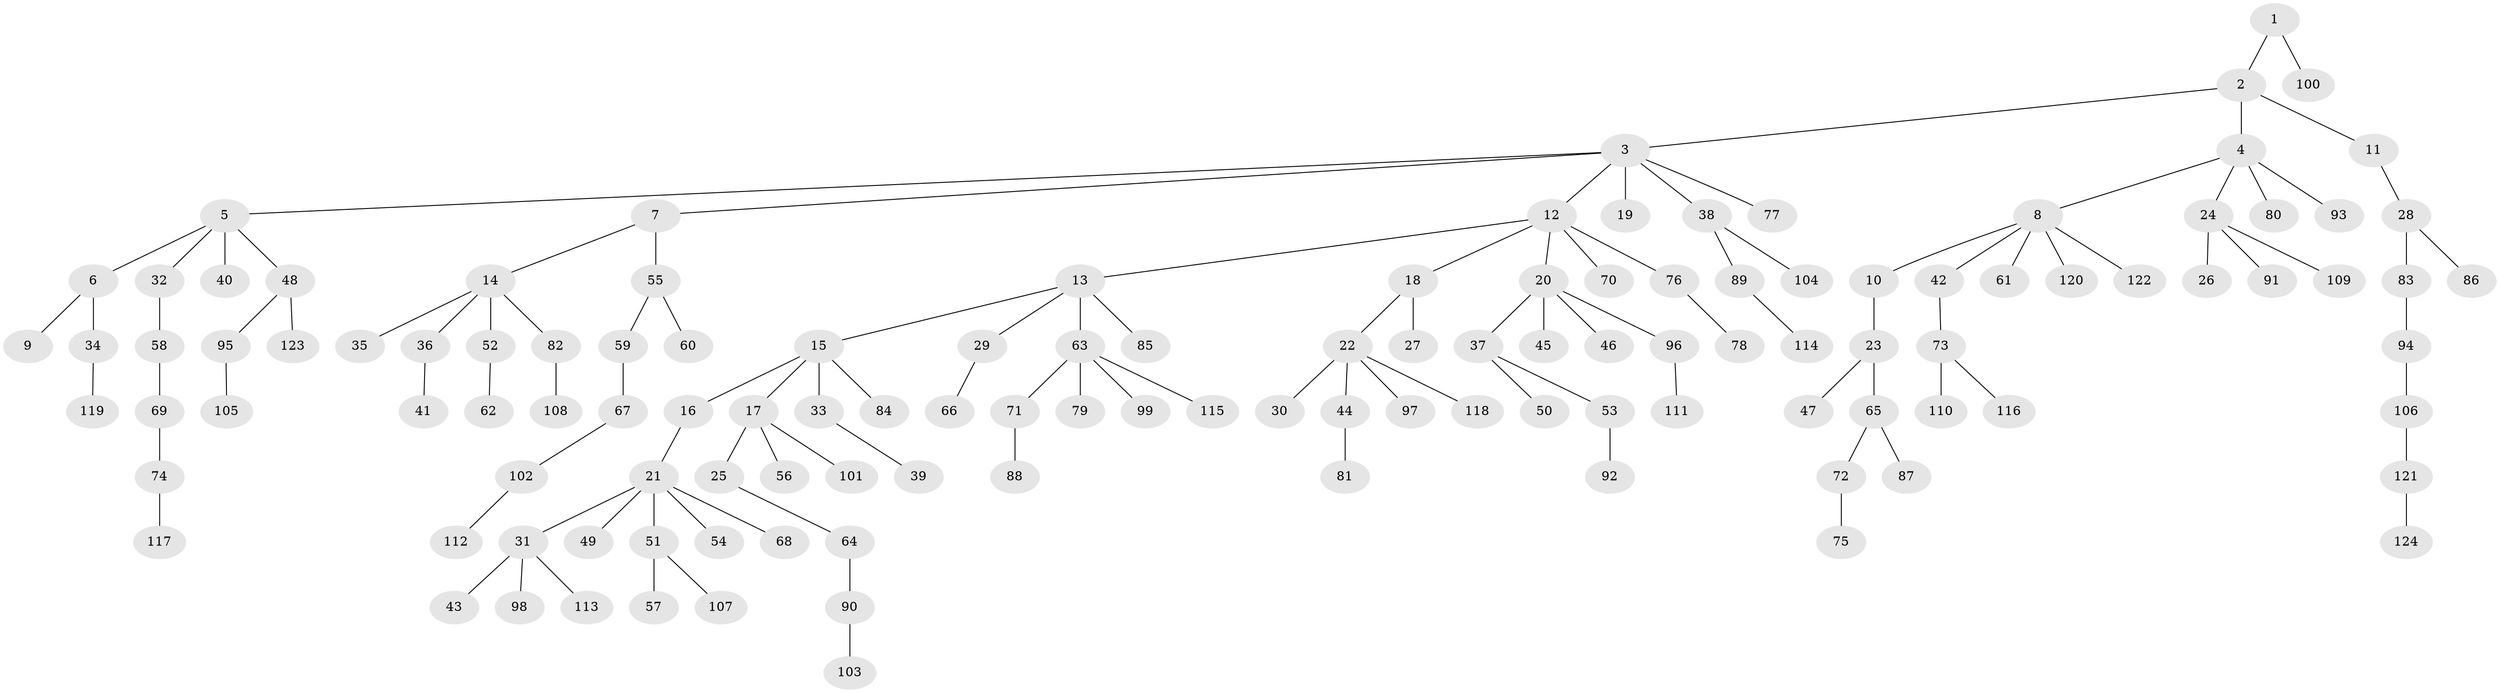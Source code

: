 // Generated by graph-tools (version 1.1) at 2025/11/02/27/25 16:11:25]
// undirected, 124 vertices, 123 edges
graph export_dot {
graph [start="1"]
  node [color=gray90,style=filled];
  1;
  2;
  3;
  4;
  5;
  6;
  7;
  8;
  9;
  10;
  11;
  12;
  13;
  14;
  15;
  16;
  17;
  18;
  19;
  20;
  21;
  22;
  23;
  24;
  25;
  26;
  27;
  28;
  29;
  30;
  31;
  32;
  33;
  34;
  35;
  36;
  37;
  38;
  39;
  40;
  41;
  42;
  43;
  44;
  45;
  46;
  47;
  48;
  49;
  50;
  51;
  52;
  53;
  54;
  55;
  56;
  57;
  58;
  59;
  60;
  61;
  62;
  63;
  64;
  65;
  66;
  67;
  68;
  69;
  70;
  71;
  72;
  73;
  74;
  75;
  76;
  77;
  78;
  79;
  80;
  81;
  82;
  83;
  84;
  85;
  86;
  87;
  88;
  89;
  90;
  91;
  92;
  93;
  94;
  95;
  96;
  97;
  98;
  99;
  100;
  101;
  102;
  103;
  104;
  105;
  106;
  107;
  108;
  109;
  110;
  111;
  112;
  113;
  114;
  115;
  116;
  117;
  118;
  119;
  120;
  121;
  122;
  123;
  124;
  1 -- 2;
  1 -- 100;
  2 -- 3;
  2 -- 4;
  2 -- 11;
  3 -- 5;
  3 -- 7;
  3 -- 12;
  3 -- 19;
  3 -- 38;
  3 -- 77;
  4 -- 8;
  4 -- 24;
  4 -- 80;
  4 -- 93;
  5 -- 6;
  5 -- 32;
  5 -- 40;
  5 -- 48;
  6 -- 9;
  6 -- 34;
  7 -- 14;
  7 -- 55;
  8 -- 10;
  8 -- 42;
  8 -- 61;
  8 -- 120;
  8 -- 122;
  10 -- 23;
  11 -- 28;
  12 -- 13;
  12 -- 18;
  12 -- 20;
  12 -- 70;
  12 -- 76;
  13 -- 15;
  13 -- 29;
  13 -- 63;
  13 -- 85;
  14 -- 35;
  14 -- 36;
  14 -- 52;
  14 -- 82;
  15 -- 16;
  15 -- 17;
  15 -- 33;
  15 -- 84;
  16 -- 21;
  17 -- 25;
  17 -- 56;
  17 -- 101;
  18 -- 22;
  18 -- 27;
  20 -- 37;
  20 -- 45;
  20 -- 46;
  20 -- 96;
  21 -- 31;
  21 -- 49;
  21 -- 51;
  21 -- 54;
  21 -- 68;
  22 -- 30;
  22 -- 44;
  22 -- 97;
  22 -- 118;
  23 -- 47;
  23 -- 65;
  24 -- 26;
  24 -- 91;
  24 -- 109;
  25 -- 64;
  28 -- 83;
  28 -- 86;
  29 -- 66;
  31 -- 43;
  31 -- 98;
  31 -- 113;
  32 -- 58;
  33 -- 39;
  34 -- 119;
  36 -- 41;
  37 -- 50;
  37 -- 53;
  38 -- 89;
  38 -- 104;
  42 -- 73;
  44 -- 81;
  48 -- 95;
  48 -- 123;
  51 -- 57;
  51 -- 107;
  52 -- 62;
  53 -- 92;
  55 -- 59;
  55 -- 60;
  58 -- 69;
  59 -- 67;
  63 -- 71;
  63 -- 79;
  63 -- 99;
  63 -- 115;
  64 -- 90;
  65 -- 72;
  65 -- 87;
  67 -- 102;
  69 -- 74;
  71 -- 88;
  72 -- 75;
  73 -- 110;
  73 -- 116;
  74 -- 117;
  76 -- 78;
  82 -- 108;
  83 -- 94;
  89 -- 114;
  90 -- 103;
  94 -- 106;
  95 -- 105;
  96 -- 111;
  102 -- 112;
  106 -- 121;
  121 -- 124;
}

